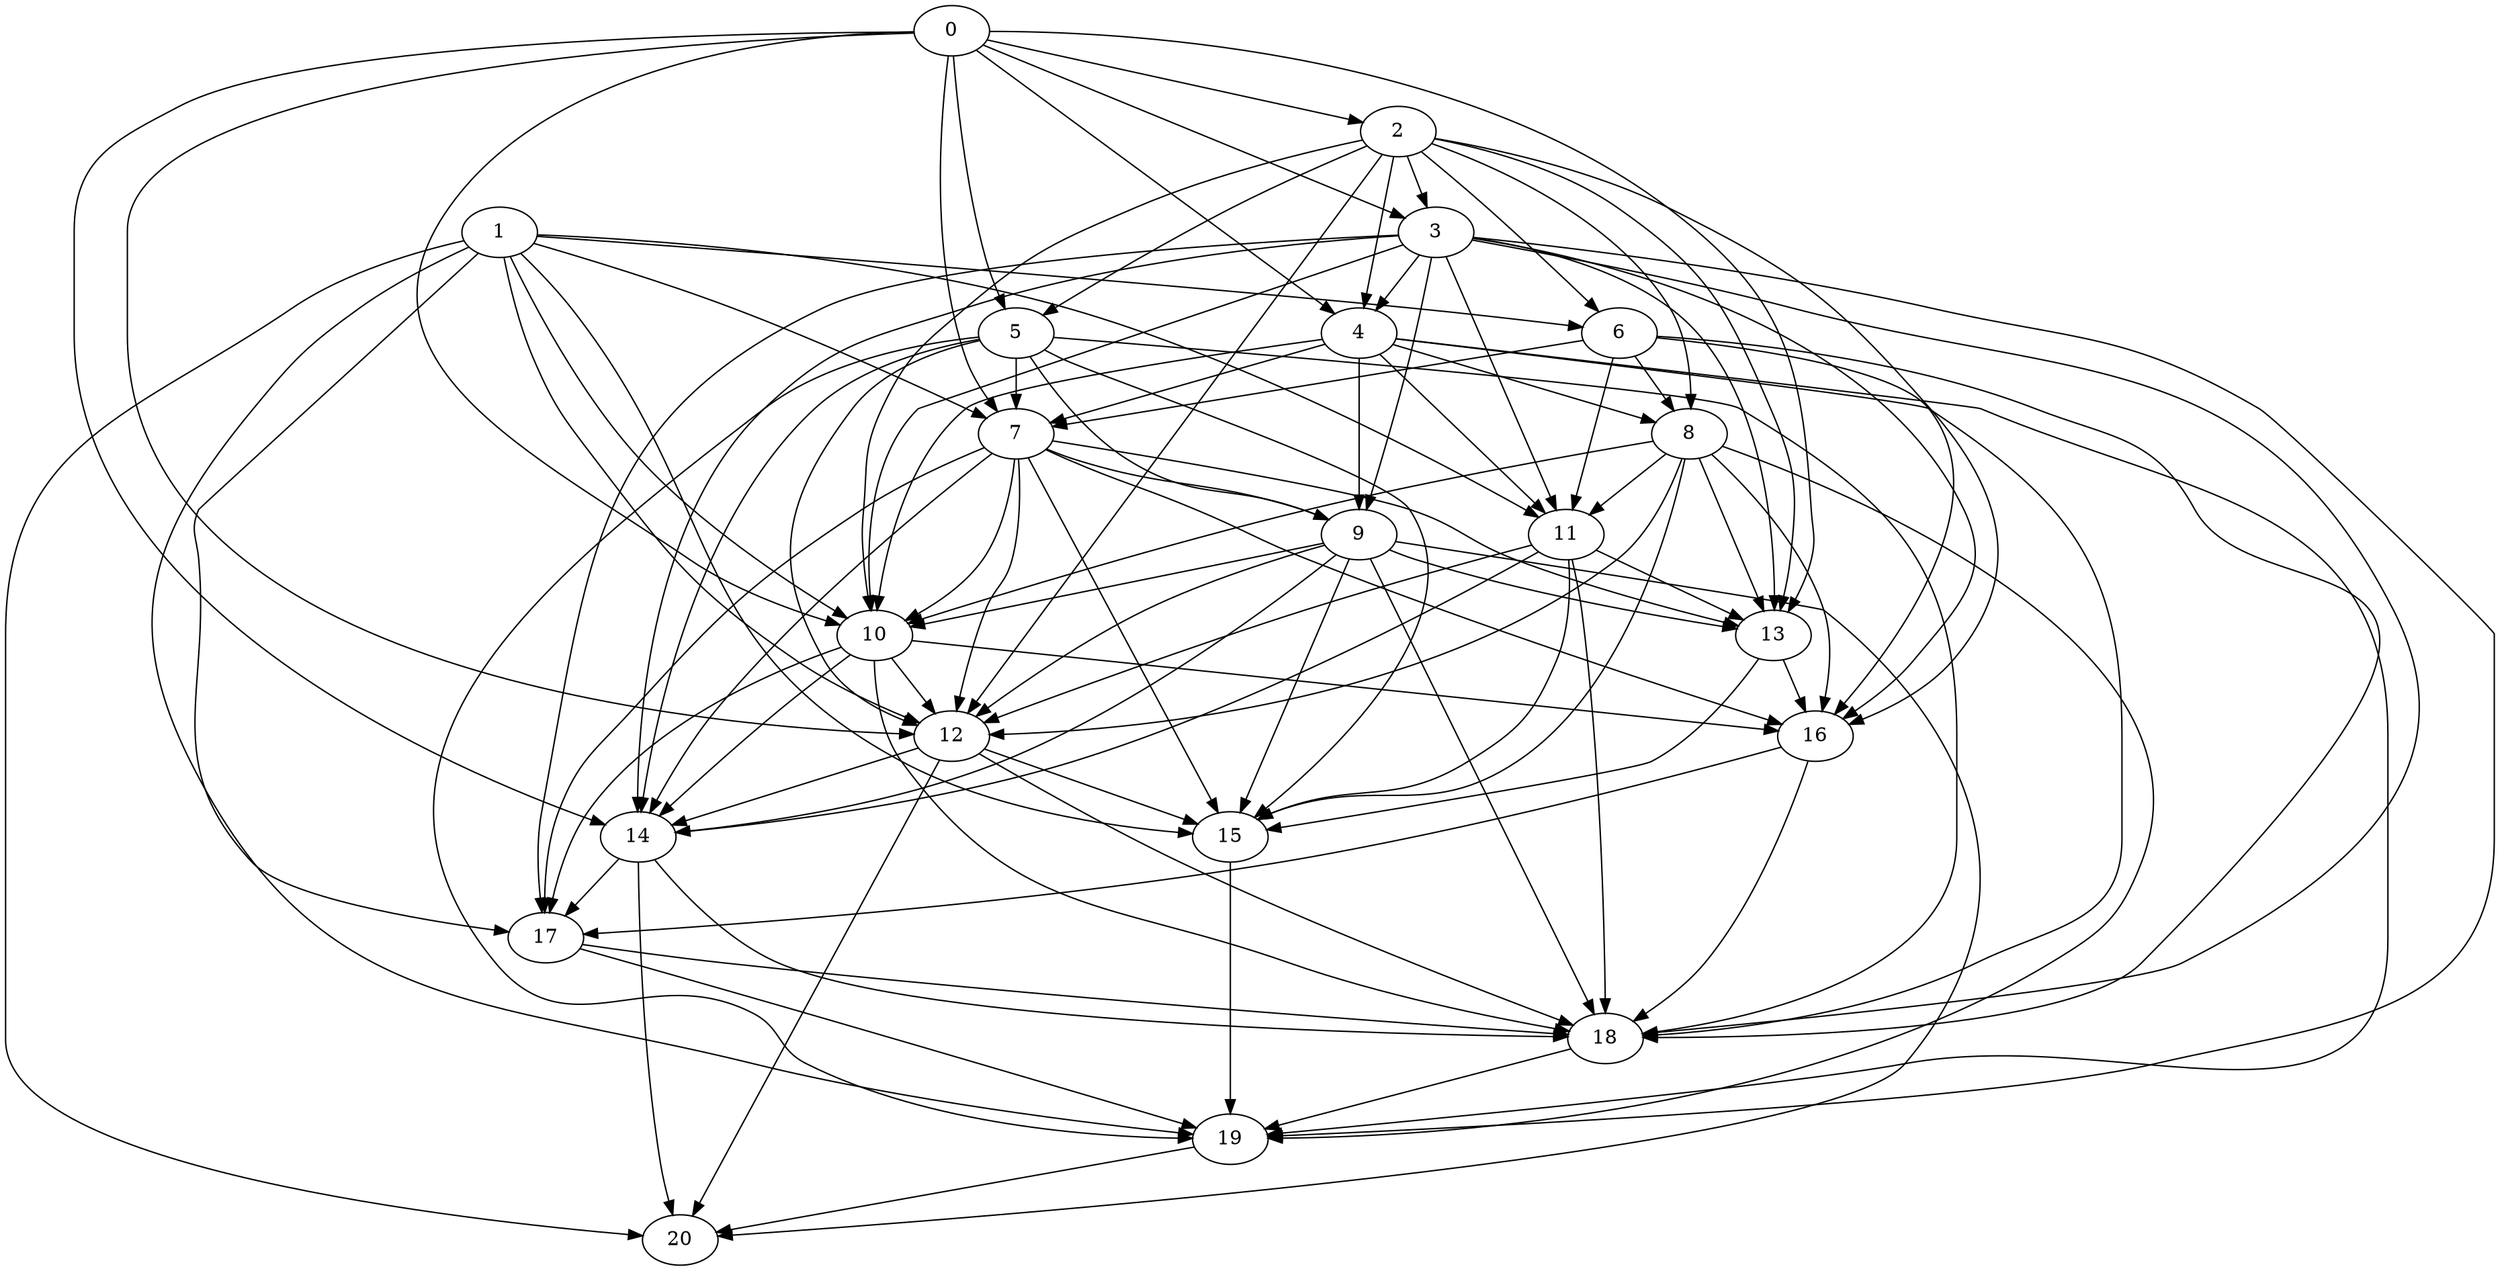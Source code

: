 digraph "Random_Nodes_21_Density_4.95_CCR_1.00_WeightType_Random_GB" {
	graph ["Duplicate states"=0,
		GraphType=Random,
		"Max states in OPEN"=0,
		Modes="120000ms; topo-ordered tasks, ; Pruning: task equivalence, fixed order ready list, ; F-value: ; Optimisation: best schedule length (\
SL) optimisation on equal, ",
		NumberOfTasks=21,
		"Pruned using list schedule length"=28,
		"States removed from OPEN"=0,
		TargetSystem="Homogeneous-16",
		"Time to schedule (ms)"=98,
		"Total idle time"=245,
		"Total schedule length"=369,
		"Total sequential time"=644,
		"Total states created"=40
	];
	0	["Finish time"=45,
		Processor=0,
		"Start time"=0,
		Weight=45];
	2	["Finish time"=72,
		Processor=0,
		"Start time"=45,
		Weight=27];
	0 -> 2	[Weight=5];
	3	["Finish time"=89,
		Processor=1,
		"Start time"=75,
		Weight=14];
	0 -> 3	[Weight=7];
	4	["Finish time"=112,
		Processor=1,
		"Start time"=89,
		Weight=23];
	0 -> 4	[Weight=3];
	5	["Finish time"=116,
		Processor=2,
		"Start time"=80,
		Weight=36];
	0 -> 5	[Weight=9];
	7	["Finish time"=133,
		Processor=2,
		"Start time"=119,
		Weight=14];
	0 -> 7	[Weight=10];
	13	["Finish time"=224,
		Processor=0,
		"Start time"=179,
		Weight=45];
	0 -> 13	[Weight=9];
	10	["Finish time"=183,
		Processor=2,
		"Start time"=165,
		Weight=18];
	0 -> 10	[Weight=10];
	12	["Finish time"=211,
		Processor=2,
		"Start time"=184,
		Weight=27];
	0 -> 12	[Weight=3];
	14	["Finish time"=243,
		Processor=2,
		"Start time"=211,
		Weight=32];
	0 -> 14	[Weight=8];
	1	["Finish time"=36,
		Processor=1,
		"Start time"=0,
		Weight=36];
	6	["Finish time"=113,
		Processor=0,
		"Start time"=72,
		Weight=41];
	1 -> 6	[Weight=6];
	1 -> 7	[Weight=8];
	11	["Finish time"=179,
		Processor=0,
		"Start time"=147,
		Weight=32];
	1 -> 11	[Weight=3];
	1 -> 10	[Weight=10];
	1 -> 12	[Weight=9];
	15	["Finish time"=277,
		Processor=1,
		"Start time"=232,
		Weight=45];
	1 -> 15	[Weight=5];
	17	["Finish time"=283,
		Processor=0,
		"Start time"=260,
		Weight=23];
	1 -> 17	[Weight=5];
	19	["Finish time"=328,
		Processor=0,
		"Start time"=301,
		Weight=27];
	1 -> 19	[Weight=2];
	20	["Finish time"=369,
		Processor=0,
		"Start time"=328,
		Weight=41];
	1 -> 20	[Weight=10];
	2 -> 6	[Weight=2];
	2 -> 3	[Weight=3];
	2 -> 4	[Weight=5];
	2 -> 5	[Weight=8];
	8	["Finish time"=147,
		Processor=0,
		"Start time"=115,
		Weight=32];
	2 -> 8	[Weight=4];
	2 -> 13	[Weight=3];
	2 -> 10	[Weight=6];
	2 -> 12	[Weight=9];
	16	["Finish time"=260,
		Processor=0,
		"Start time"=224,
		Weight=36];
	2 -> 16	[Weight=6];
	6 -> 8	[Weight=10];
	6 -> 7	[Weight=6];
	6 -> 11	[Weight=9];
	6 -> 16	[Weight=3];
	18	["Finish time"=301,
		Processor=0,
		"Start time"=283,
		Weight=18];
	6 -> 18	[Weight=7];
	3 -> 4	[Weight=7];
	3 -> 11	[Weight=10];
	9	["Finish time"=165,
		Processor=2,
		"Start time"=133,
		Weight=32];
	3 -> 9	[Weight=8];
	3 -> 13	[Weight=4];
	3 -> 10	[Weight=6];
	3 -> 16	[Weight=5];
	3 -> 14	[Weight=7];
	3 -> 17	[Weight=6];
	3 -> 18	[Weight=10];
	3 -> 19	[Weight=3];
	4 -> 8	[Weight=3];
	4 -> 7	[Weight=4];
	4 -> 11	[Weight=6];
	4 -> 9	[Weight=5];
	4 -> 10	[Weight=2];
	4 -> 18	[Weight=10];
	4 -> 19	[Weight=9];
	5 -> 7	[Weight=7];
	5 -> 9	[Weight=4];
	5 -> 12	[Weight=3];
	5 -> 14	[Weight=8];
	5 -> 15	[Weight=7];
	5 -> 18	[Weight=4];
	5 -> 19	[Weight=3];
	8 -> 11	[Weight=9];
	8 -> 13	[Weight=7];
	8 -> 10	[Weight=4];
	8 -> 12	[Weight=8];
	8 -> 16	[Weight=9];
	8 -> 15	[Weight=5];
	8 -> 19	[Weight=2];
	7 -> 9	[Weight=7];
	7 -> 13	[Weight=8];
	7 -> 10	[Weight=10];
	7 -> 12	[Weight=5];
	7 -> 16	[Weight=4];
	7 -> 14	[Weight=6];
	7 -> 15	[Weight=7];
	7 -> 17	[Weight=10];
	11 -> 13	[Weight=9];
	11 -> 12	[Weight=5];
	11 -> 14	[Weight=4];
	11 -> 15	[Weight=7];
	11 -> 18	[Weight=9];
	9 -> 13	[Weight=3];
	9 -> 10	[Weight=10];
	9 -> 12	[Weight=10];
	9 -> 14	[Weight=10];
	9 -> 15	[Weight=2];
	9 -> 18	[Weight=10];
	9 -> 20	[Weight=5];
	13 -> 16	[Weight=7];
	13 -> 15	[Weight=8];
	10 -> 12	[Weight=10];
	10 -> 16	[Weight=10];
	10 -> 14	[Weight=5];
	10 -> 17	[Weight=4];
	10 -> 18	[Weight=6];
	12 -> 14	[Weight=2];
	12 -> 15	[Weight=2];
	12 -> 18	[Weight=3];
	12 -> 20	[Weight=8];
	16 -> 17	[Weight=5];
	16 -> 18	[Weight=5];
	14 -> 17	[Weight=2];
	14 -> 18	[Weight=2];
	14 -> 20	[Weight=6];
	15 -> 19	[Weight=8];
	17 -> 18	[Weight=3];
	17 -> 19	[Weight=4];
	18 -> 19	[Weight=5];
	19 -> 20	[Weight=10];
}

